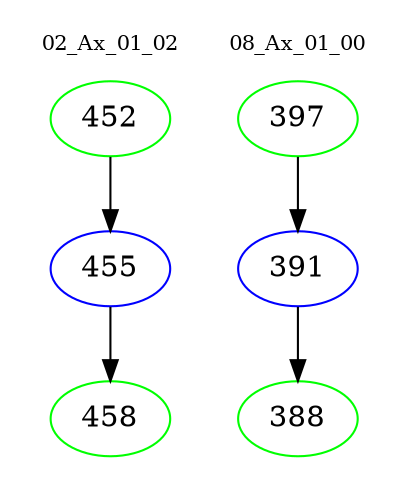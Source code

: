 digraph{
subgraph cluster_0 {
color = white
label = "02_Ax_01_02";
fontsize=10;
T0_452 [label="452", color="green"]
T0_452 -> T0_455 [color="black"]
T0_455 [label="455", color="blue"]
T0_455 -> T0_458 [color="black"]
T0_458 [label="458", color="green"]
}
subgraph cluster_1 {
color = white
label = "08_Ax_01_00";
fontsize=10;
T1_397 [label="397", color="green"]
T1_397 -> T1_391 [color="black"]
T1_391 [label="391", color="blue"]
T1_391 -> T1_388 [color="black"]
T1_388 [label="388", color="green"]
}
}
